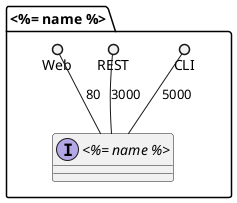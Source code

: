 @startuml

package "<%= name %>" {
    interface "<%= name %>" {

    }
    CLI ()-- "<%= name %>" : 5000
    REST ()-- "<%= name %>" : 3000
    Web ()-- "<%= name %>" : 80
}


@enduml
